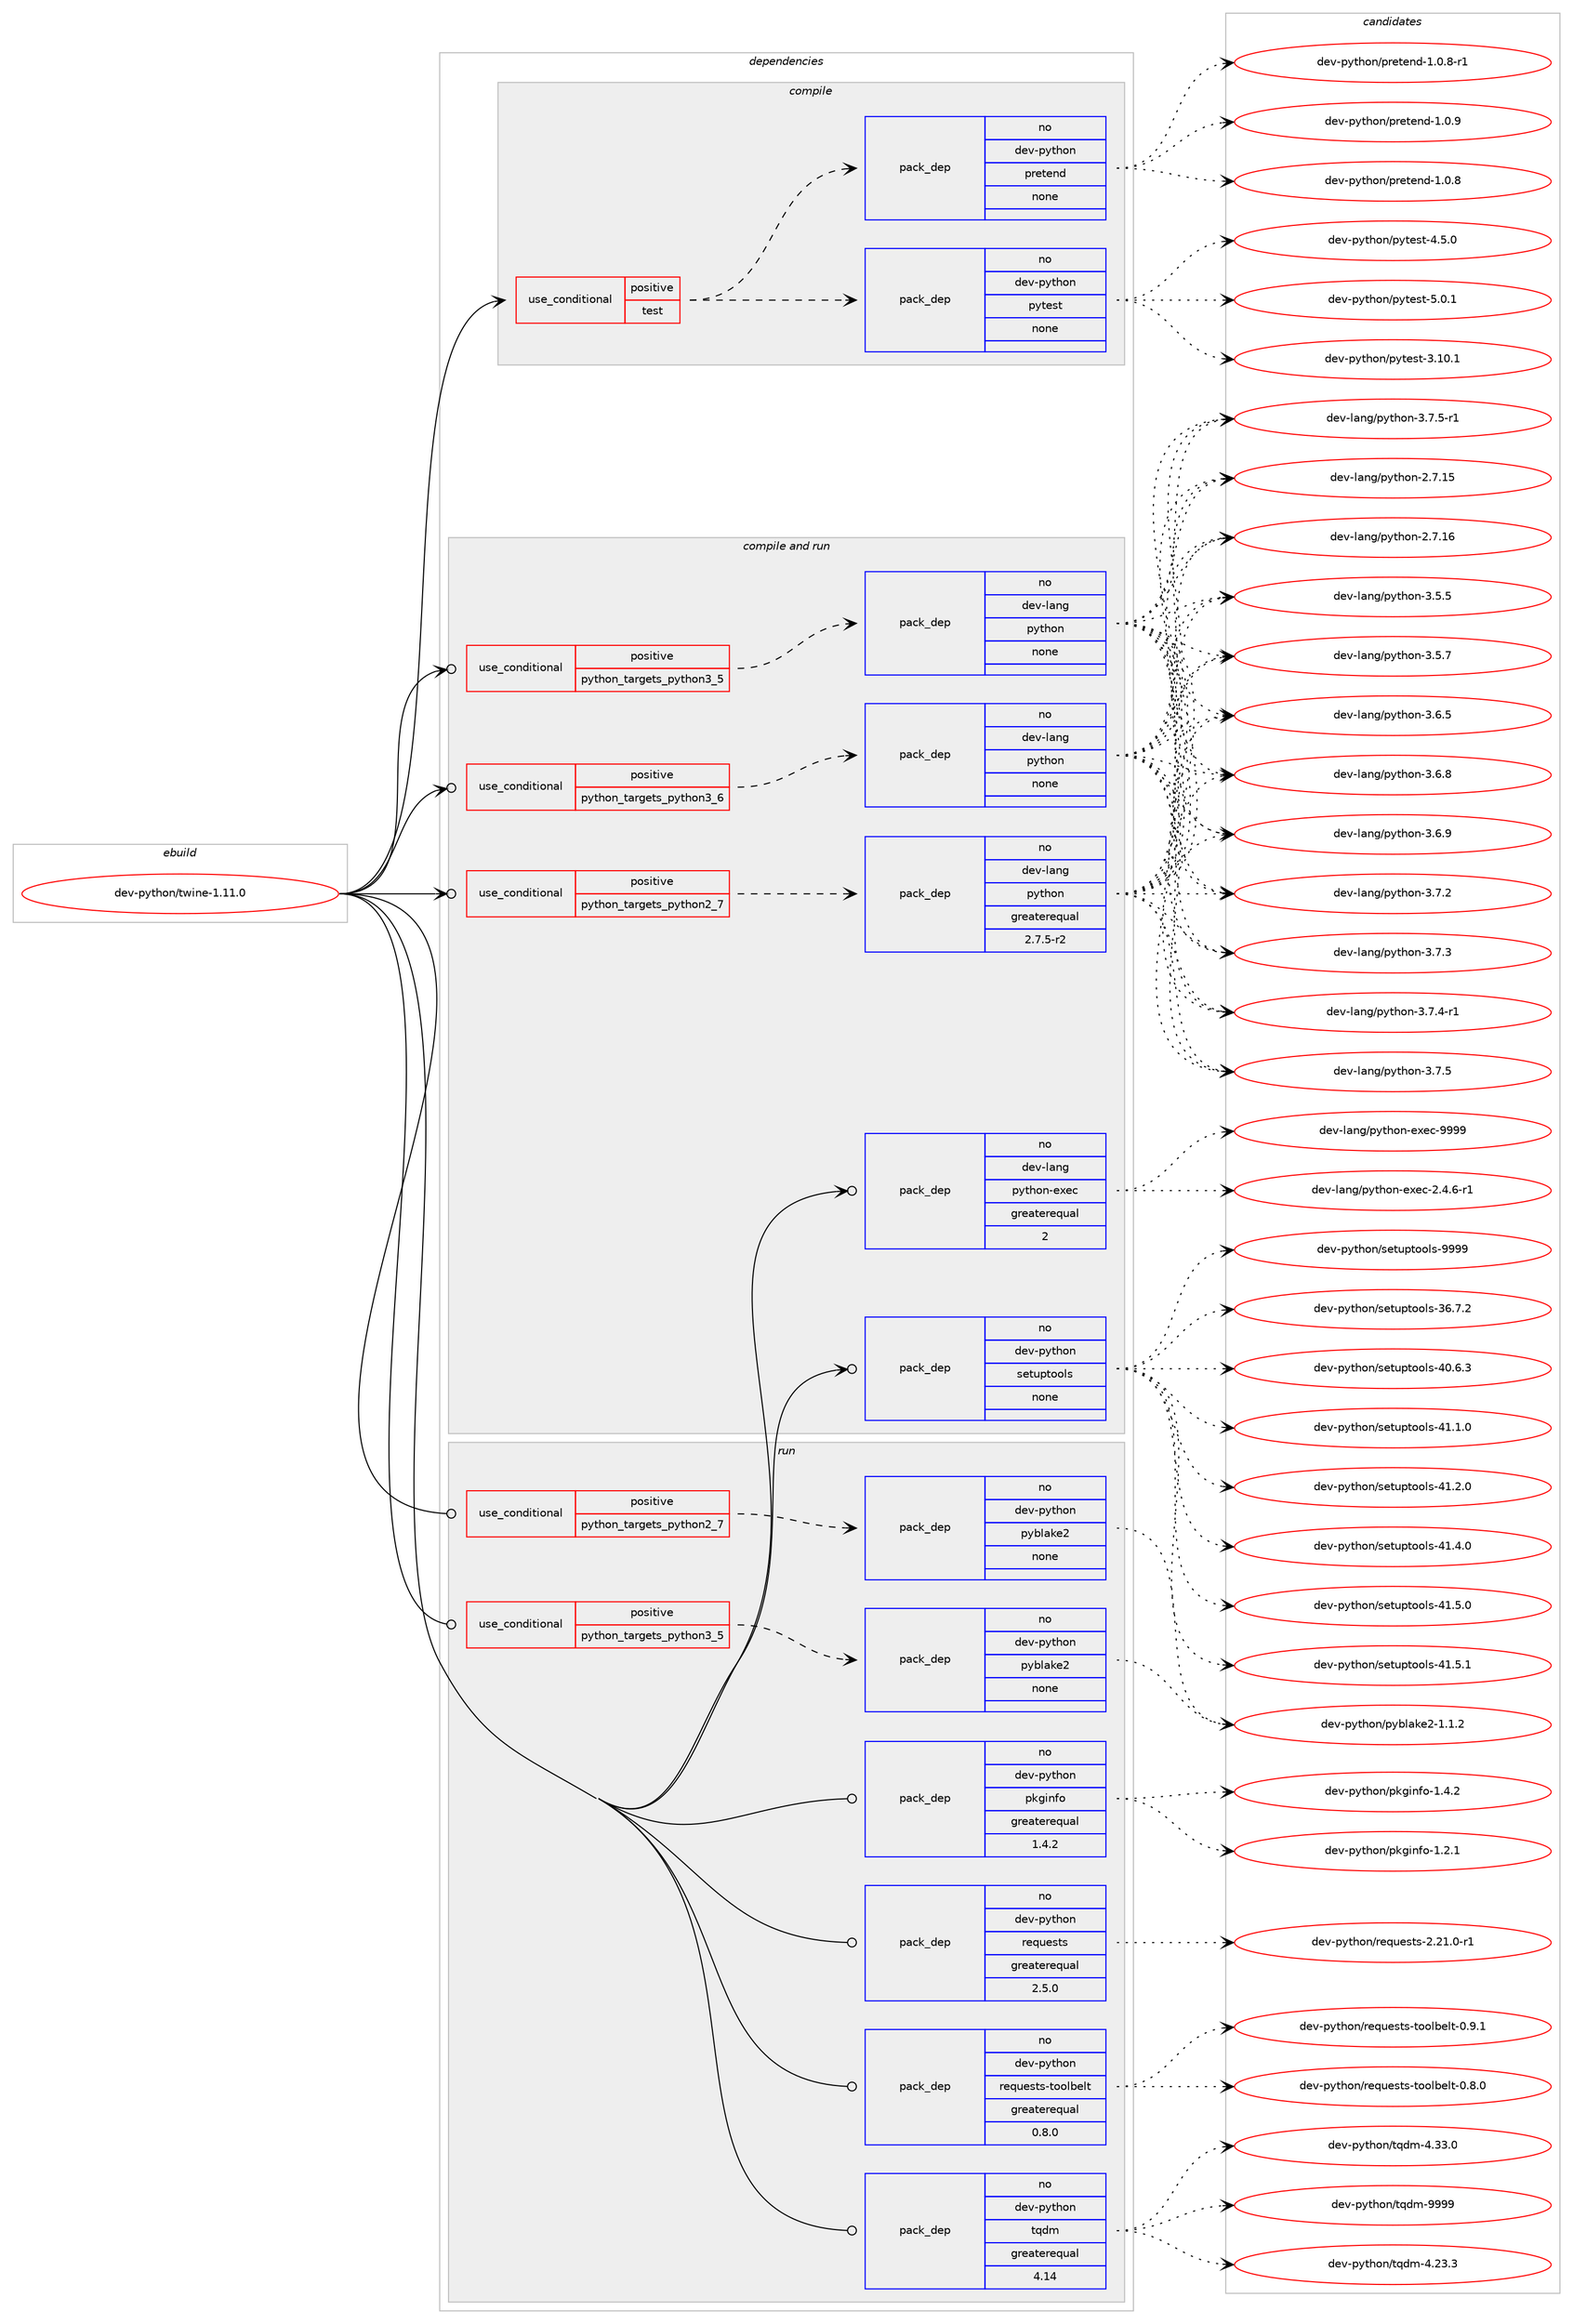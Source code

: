 digraph prolog {

# *************
# Graph options
# *************

newrank=true;
concentrate=true;
compound=true;
graph [rankdir=LR,fontname=Helvetica,fontsize=10,ranksep=1.5];#, ranksep=2.5, nodesep=0.2];
edge  [arrowhead=vee];
node  [fontname=Helvetica,fontsize=10];

# **********
# The ebuild
# **********

subgraph cluster_leftcol {
color=gray;
rank=same;
label=<<i>ebuild</i>>;
id [label="dev-python/twine-1.11.0", color=red, width=4, href="../dev-python/twine-1.11.0.svg"];
}

# ****************
# The dependencies
# ****************

subgraph cluster_midcol {
color=gray;
label=<<i>dependencies</i>>;
subgraph cluster_compile {
fillcolor="#eeeeee";
style=filled;
label=<<i>compile</i>>;
subgraph cond150724 {
dependency641544 [label=<<TABLE BORDER="0" CELLBORDER="1" CELLSPACING="0" CELLPADDING="4"><TR><TD ROWSPAN="3" CELLPADDING="10">use_conditional</TD></TR><TR><TD>positive</TD></TR><TR><TD>test</TD></TR></TABLE>>, shape=none, color=red];
subgraph pack478938 {
dependency641545 [label=<<TABLE BORDER="0" CELLBORDER="1" CELLSPACING="0" CELLPADDING="4" WIDTH="220"><TR><TD ROWSPAN="6" CELLPADDING="30">pack_dep</TD></TR><TR><TD WIDTH="110">no</TD></TR><TR><TD>dev-python</TD></TR><TR><TD>pytest</TD></TR><TR><TD>none</TD></TR><TR><TD></TD></TR></TABLE>>, shape=none, color=blue];
}
dependency641544:e -> dependency641545:w [weight=20,style="dashed",arrowhead="vee"];
subgraph pack478939 {
dependency641546 [label=<<TABLE BORDER="0" CELLBORDER="1" CELLSPACING="0" CELLPADDING="4" WIDTH="220"><TR><TD ROWSPAN="6" CELLPADDING="30">pack_dep</TD></TR><TR><TD WIDTH="110">no</TD></TR><TR><TD>dev-python</TD></TR><TR><TD>pretend</TD></TR><TR><TD>none</TD></TR><TR><TD></TD></TR></TABLE>>, shape=none, color=blue];
}
dependency641544:e -> dependency641546:w [weight=20,style="dashed",arrowhead="vee"];
}
id:e -> dependency641544:w [weight=20,style="solid",arrowhead="vee"];
}
subgraph cluster_compileandrun {
fillcolor="#eeeeee";
style=filled;
label=<<i>compile and run</i>>;
subgraph cond150725 {
dependency641547 [label=<<TABLE BORDER="0" CELLBORDER="1" CELLSPACING="0" CELLPADDING="4"><TR><TD ROWSPAN="3" CELLPADDING="10">use_conditional</TD></TR><TR><TD>positive</TD></TR><TR><TD>python_targets_python2_7</TD></TR></TABLE>>, shape=none, color=red];
subgraph pack478940 {
dependency641548 [label=<<TABLE BORDER="0" CELLBORDER="1" CELLSPACING="0" CELLPADDING="4" WIDTH="220"><TR><TD ROWSPAN="6" CELLPADDING="30">pack_dep</TD></TR><TR><TD WIDTH="110">no</TD></TR><TR><TD>dev-lang</TD></TR><TR><TD>python</TD></TR><TR><TD>greaterequal</TD></TR><TR><TD>2.7.5-r2</TD></TR></TABLE>>, shape=none, color=blue];
}
dependency641547:e -> dependency641548:w [weight=20,style="dashed",arrowhead="vee"];
}
id:e -> dependency641547:w [weight=20,style="solid",arrowhead="odotvee"];
subgraph cond150726 {
dependency641549 [label=<<TABLE BORDER="0" CELLBORDER="1" CELLSPACING="0" CELLPADDING="4"><TR><TD ROWSPAN="3" CELLPADDING="10">use_conditional</TD></TR><TR><TD>positive</TD></TR><TR><TD>python_targets_python3_5</TD></TR></TABLE>>, shape=none, color=red];
subgraph pack478941 {
dependency641550 [label=<<TABLE BORDER="0" CELLBORDER="1" CELLSPACING="0" CELLPADDING="4" WIDTH="220"><TR><TD ROWSPAN="6" CELLPADDING="30">pack_dep</TD></TR><TR><TD WIDTH="110">no</TD></TR><TR><TD>dev-lang</TD></TR><TR><TD>python</TD></TR><TR><TD>none</TD></TR><TR><TD></TD></TR></TABLE>>, shape=none, color=blue];
}
dependency641549:e -> dependency641550:w [weight=20,style="dashed",arrowhead="vee"];
}
id:e -> dependency641549:w [weight=20,style="solid",arrowhead="odotvee"];
subgraph cond150727 {
dependency641551 [label=<<TABLE BORDER="0" CELLBORDER="1" CELLSPACING="0" CELLPADDING="4"><TR><TD ROWSPAN="3" CELLPADDING="10">use_conditional</TD></TR><TR><TD>positive</TD></TR><TR><TD>python_targets_python3_6</TD></TR></TABLE>>, shape=none, color=red];
subgraph pack478942 {
dependency641552 [label=<<TABLE BORDER="0" CELLBORDER="1" CELLSPACING="0" CELLPADDING="4" WIDTH="220"><TR><TD ROWSPAN="6" CELLPADDING="30">pack_dep</TD></TR><TR><TD WIDTH="110">no</TD></TR><TR><TD>dev-lang</TD></TR><TR><TD>python</TD></TR><TR><TD>none</TD></TR><TR><TD></TD></TR></TABLE>>, shape=none, color=blue];
}
dependency641551:e -> dependency641552:w [weight=20,style="dashed",arrowhead="vee"];
}
id:e -> dependency641551:w [weight=20,style="solid",arrowhead="odotvee"];
subgraph pack478943 {
dependency641553 [label=<<TABLE BORDER="0" CELLBORDER="1" CELLSPACING="0" CELLPADDING="4" WIDTH="220"><TR><TD ROWSPAN="6" CELLPADDING="30">pack_dep</TD></TR><TR><TD WIDTH="110">no</TD></TR><TR><TD>dev-lang</TD></TR><TR><TD>python-exec</TD></TR><TR><TD>greaterequal</TD></TR><TR><TD>2</TD></TR></TABLE>>, shape=none, color=blue];
}
id:e -> dependency641553:w [weight=20,style="solid",arrowhead="odotvee"];
subgraph pack478944 {
dependency641554 [label=<<TABLE BORDER="0" CELLBORDER="1" CELLSPACING="0" CELLPADDING="4" WIDTH="220"><TR><TD ROWSPAN="6" CELLPADDING="30">pack_dep</TD></TR><TR><TD WIDTH="110">no</TD></TR><TR><TD>dev-python</TD></TR><TR><TD>setuptools</TD></TR><TR><TD>none</TD></TR><TR><TD></TD></TR></TABLE>>, shape=none, color=blue];
}
id:e -> dependency641554:w [weight=20,style="solid",arrowhead="odotvee"];
}
subgraph cluster_run {
fillcolor="#eeeeee";
style=filled;
label=<<i>run</i>>;
subgraph cond150728 {
dependency641555 [label=<<TABLE BORDER="0" CELLBORDER="1" CELLSPACING="0" CELLPADDING="4"><TR><TD ROWSPAN="3" CELLPADDING="10">use_conditional</TD></TR><TR><TD>positive</TD></TR><TR><TD>python_targets_python2_7</TD></TR></TABLE>>, shape=none, color=red];
subgraph pack478945 {
dependency641556 [label=<<TABLE BORDER="0" CELLBORDER="1" CELLSPACING="0" CELLPADDING="4" WIDTH="220"><TR><TD ROWSPAN="6" CELLPADDING="30">pack_dep</TD></TR><TR><TD WIDTH="110">no</TD></TR><TR><TD>dev-python</TD></TR><TR><TD>pyblake2</TD></TR><TR><TD>none</TD></TR><TR><TD></TD></TR></TABLE>>, shape=none, color=blue];
}
dependency641555:e -> dependency641556:w [weight=20,style="dashed",arrowhead="vee"];
}
id:e -> dependency641555:w [weight=20,style="solid",arrowhead="odot"];
subgraph cond150729 {
dependency641557 [label=<<TABLE BORDER="0" CELLBORDER="1" CELLSPACING="0" CELLPADDING="4"><TR><TD ROWSPAN="3" CELLPADDING="10">use_conditional</TD></TR><TR><TD>positive</TD></TR><TR><TD>python_targets_python3_5</TD></TR></TABLE>>, shape=none, color=red];
subgraph pack478946 {
dependency641558 [label=<<TABLE BORDER="0" CELLBORDER="1" CELLSPACING="0" CELLPADDING="4" WIDTH="220"><TR><TD ROWSPAN="6" CELLPADDING="30">pack_dep</TD></TR><TR><TD WIDTH="110">no</TD></TR><TR><TD>dev-python</TD></TR><TR><TD>pyblake2</TD></TR><TR><TD>none</TD></TR><TR><TD></TD></TR></TABLE>>, shape=none, color=blue];
}
dependency641557:e -> dependency641558:w [weight=20,style="dashed",arrowhead="vee"];
}
id:e -> dependency641557:w [weight=20,style="solid",arrowhead="odot"];
subgraph pack478947 {
dependency641559 [label=<<TABLE BORDER="0" CELLBORDER="1" CELLSPACING="0" CELLPADDING="4" WIDTH="220"><TR><TD ROWSPAN="6" CELLPADDING="30">pack_dep</TD></TR><TR><TD WIDTH="110">no</TD></TR><TR><TD>dev-python</TD></TR><TR><TD>pkginfo</TD></TR><TR><TD>greaterequal</TD></TR><TR><TD>1.4.2</TD></TR></TABLE>>, shape=none, color=blue];
}
id:e -> dependency641559:w [weight=20,style="solid",arrowhead="odot"];
subgraph pack478948 {
dependency641560 [label=<<TABLE BORDER="0" CELLBORDER="1" CELLSPACING="0" CELLPADDING="4" WIDTH="220"><TR><TD ROWSPAN="6" CELLPADDING="30">pack_dep</TD></TR><TR><TD WIDTH="110">no</TD></TR><TR><TD>dev-python</TD></TR><TR><TD>requests</TD></TR><TR><TD>greaterequal</TD></TR><TR><TD>2.5.0</TD></TR></TABLE>>, shape=none, color=blue];
}
id:e -> dependency641560:w [weight=20,style="solid",arrowhead="odot"];
subgraph pack478949 {
dependency641561 [label=<<TABLE BORDER="0" CELLBORDER="1" CELLSPACING="0" CELLPADDING="4" WIDTH="220"><TR><TD ROWSPAN="6" CELLPADDING="30">pack_dep</TD></TR><TR><TD WIDTH="110">no</TD></TR><TR><TD>dev-python</TD></TR><TR><TD>requests-toolbelt</TD></TR><TR><TD>greaterequal</TD></TR><TR><TD>0.8.0</TD></TR></TABLE>>, shape=none, color=blue];
}
id:e -> dependency641561:w [weight=20,style="solid",arrowhead="odot"];
subgraph pack478950 {
dependency641562 [label=<<TABLE BORDER="0" CELLBORDER="1" CELLSPACING="0" CELLPADDING="4" WIDTH="220"><TR><TD ROWSPAN="6" CELLPADDING="30">pack_dep</TD></TR><TR><TD WIDTH="110">no</TD></TR><TR><TD>dev-python</TD></TR><TR><TD>tqdm</TD></TR><TR><TD>greaterequal</TD></TR><TR><TD>4.14</TD></TR></TABLE>>, shape=none, color=blue];
}
id:e -> dependency641562:w [weight=20,style="solid",arrowhead="odot"];
}
}

# **************
# The candidates
# **************

subgraph cluster_choices {
rank=same;
color=gray;
label=<<i>candidates</i>>;

subgraph choice478938 {
color=black;
nodesep=1;
choice100101118451121211161041111104711212111610111511645514649484649 [label="dev-python/pytest-3.10.1", color=red, width=4,href="../dev-python/pytest-3.10.1.svg"];
choice1001011184511212111610411111047112121116101115116455246534648 [label="dev-python/pytest-4.5.0", color=red, width=4,href="../dev-python/pytest-4.5.0.svg"];
choice1001011184511212111610411111047112121116101115116455346484649 [label="dev-python/pytest-5.0.1", color=red, width=4,href="../dev-python/pytest-5.0.1.svg"];
dependency641545:e -> choice100101118451121211161041111104711212111610111511645514649484649:w [style=dotted,weight="100"];
dependency641545:e -> choice1001011184511212111610411111047112121116101115116455246534648:w [style=dotted,weight="100"];
dependency641545:e -> choice1001011184511212111610411111047112121116101115116455346484649:w [style=dotted,weight="100"];
}
subgraph choice478939 {
color=black;
nodesep=1;
choice1001011184511212111610411111047112114101116101110100454946484656 [label="dev-python/pretend-1.0.8", color=red, width=4,href="../dev-python/pretend-1.0.8.svg"];
choice10010111845112121116104111110471121141011161011101004549464846564511449 [label="dev-python/pretend-1.0.8-r1", color=red, width=4,href="../dev-python/pretend-1.0.8-r1.svg"];
choice1001011184511212111610411111047112114101116101110100454946484657 [label="dev-python/pretend-1.0.9", color=red, width=4,href="../dev-python/pretend-1.0.9.svg"];
dependency641546:e -> choice1001011184511212111610411111047112114101116101110100454946484656:w [style=dotted,weight="100"];
dependency641546:e -> choice10010111845112121116104111110471121141011161011101004549464846564511449:w [style=dotted,weight="100"];
dependency641546:e -> choice1001011184511212111610411111047112114101116101110100454946484657:w [style=dotted,weight="100"];
}
subgraph choice478940 {
color=black;
nodesep=1;
choice10010111845108971101034711212111610411111045504655464953 [label="dev-lang/python-2.7.15", color=red, width=4,href="../dev-lang/python-2.7.15.svg"];
choice10010111845108971101034711212111610411111045504655464954 [label="dev-lang/python-2.7.16", color=red, width=4,href="../dev-lang/python-2.7.16.svg"];
choice100101118451089711010347112121116104111110455146534653 [label="dev-lang/python-3.5.5", color=red, width=4,href="../dev-lang/python-3.5.5.svg"];
choice100101118451089711010347112121116104111110455146534655 [label="dev-lang/python-3.5.7", color=red, width=4,href="../dev-lang/python-3.5.7.svg"];
choice100101118451089711010347112121116104111110455146544653 [label="dev-lang/python-3.6.5", color=red, width=4,href="../dev-lang/python-3.6.5.svg"];
choice100101118451089711010347112121116104111110455146544656 [label="dev-lang/python-3.6.8", color=red, width=4,href="../dev-lang/python-3.6.8.svg"];
choice100101118451089711010347112121116104111110455146544657 [label="dev-lang/python-3.6.9", color=red, width=4,href="../dev-lang/python-3.6.9.svg"];
choice100101118451089711010347112121116104111110455146554650 [label="dev-lang/python-3.7.2", color=red, width=4,href="../dev-lang/python-3.7.2.svg"];
choice100101118451089711010347112121116104111110455146554651 [label="dev-lang/python-3.7.3", color=red, width=4,href="../dev-lang/python-3.7.3.svg"];
choice1001011184510897110103471121211161041111104551465546524511449 [label="dev-lang/python-3.7.4-r1", color=red, width=4,href="../dev-lang/python-3.7.4-r1.svg"];
choice100101118451089711010347112121116104111110455146554653 [label="dev-lang/python-3.7.5", color=red, width=4,href="../dev-lang/python-3.7.5.svg"];
choice1001011184510897110103471121211161041111104551465546534511449 [label="dev-lang/python-3.7.5-r1", color=red, width=4,href="../dev-lang/python-3.7.5-r1.svg"];
dependency641548:e -> choice10010111845108971101034711212111610411111045504655464953:w [style=dotted,weight="100"];
dependency641548:e -> choice10010111845108971101034711212111610411111045504655464954:w [style=dotted,weight="100"];
dependency641548:e -> choice100101118451089711010347112121116104111110455146534653:w [style=dotted,weight="100"];
dependency641548:e -> choice100101118451089711010347112121116104111110455146534655:w [style=dotted,weight="100"];
dependency641548:e -> choice100101118451089711010347112121116104111110455146544653:w [style=dotted,weight="100"];
dependency641548:e -> choice100101118451089711010347112121116104111110455146544656:w [style=dotted,weight="100"];
dependency641548:e -> choice100101118451089711010347112121116104111110455146544657:w [style=dotted,weight="100"];
dependency641548:e -> choice100101118451089711010347112121116104111110455146554650:w [style=dotted,weight="100"];
dependency641548:e -> choice100101118451089711010347112121116104111110455146554651:w [style=dotted,weight="100"];
dependency641548:e -> choice1001011184510897110103471121211161041111104551465546524511449:w [style=dotted,weight="100"];
dependency641548:e -> choice100101118451089711010347112121116104111110455146554653:w [style=dotted,weight="100"];
dependency641548:e -> choice1001011184510897110103471121211161041111104551465546534511449:w [style=dotted,weight="100"];
}
subgraph choice478941 {
color=black;
nodesep=1;
choice10010111845108971101034711212111610411111045504655464953 [label="dev-lang/python-2.7.15", color=red, width=4,href="../dev-lang/python-2.7.15.svg"];
choice10010111845108971101034711212111610411111045504655464954 [label="dev-lang/python-2.7.16", color=red, width=4,href="../dev-lang/python-2.7.16.svg"];
choice100101118451089711010347112121116104111110455146534653 [label="dev-lang/python-3.5.5", color=red, width=4,href="../dev-lang/python-3.5.5.svg"];
choice100101118451089711010347112121116104111110455146534655 [label="dev-lang/python-3.5.7", color=red, width=4,href="../dev-lang/python-3.5.7.svg"];
choice100101118451089711010347112121116104111110455146544653 [label="dev-lang/python-3.6.5", color=red, width=4,href="../dev-lang/python-3.6.5.svg"];
choice100101118451089711010347112121116104111110455146544656 [label="dev-lang/python-3.6.8", color=red, width=4,href="../dev-lang/python-3.6.8.svg"];
choice100101118451089711010347112121116104111110455146544657 [label="dev-lang/python-3.6.9", color=red, width=4,href="../dev-lang/python-3.6.9.svg"];
choice100101118451089711010347112121116104111110455146554650 [label="dev-lang/python-3.7.2", color=red, width=4,href="../dev-lang/python-3.7.2.svg"];
choice100101118451089711010347112121116104111110455146554651 [label="dev-lang/python-3.7.3", color=red, width=4,href="../dev-lang/python-3.7.3.svg"];
choice1001011184510897110103471121211161041111104551465546524511449 [label="dev-lang/python-3.7.4-r1", color=red, width=4,href="../dev-lang/python-3.7.4-r1.svg"];
choice100101118451089711010347112121116104111110455146554653 [label="dev-lang/python-3.7.5", color=red, width=4,href="../dev-lang/python-3.7.5.svg"];
choice1001011184510897110103471121211161041111104551465546534511449 [label="dev-lang/python-3.7.5-r1", color=red, width=4,href="../dev-lang/python-3.7.5-r1.svg"];
dependency641550:e -> choice10010111845108971101034711212111610411111045504655464953:w [style=dotted,weight="100"];
dependency641550:e -> choice10010111845108971101034711212111610411111045504655464954:w [style=dotted,weight="100"];
dependency641550:e -> choice100101118451089711010347112121116104111110455146534653:w [style=dotted,weight="100"];
dependency641550:e -> choice100101118451089711010347112121116104111110455146534655:w [style=dotted,weight="100"];
dependency641550:e -> choice100101118451089711010347112121116104111110455146544653:w [style=dotted,weight="100"];
dependency641550:e -> choice100101118451089711010347112121116104111110455146544656:w [style=dotted,weight="100"];
dependency641550:e -> choice100101118451089711010347112121116104111110455146544657:w [style=dotted,weight="100"];
dependency641550:e -> choice100101118451089711010347112121116104111110455146554650:w [style=dotted,weight="100"];
dependency641550:e -> choice100101118451089711010347112121116104111110455146554651:w [style=dotted,weight="100"];
dependency641550:e -> choice1001011184510897110103471121211161041111104551465546524511449:w [style=dotted,weight="100"];
dependency641550:e -> choice100101118451089711010347112121116104111110455146554653:w [style=dotted,weight="100"];
dependency641550:e -> choice1001011184510897110103471121211161041111104551465546534511449:w [style=dotted,weight="100"];
}
subgraph choice478942 {
color=black;
nodesep=1;
choice10010111845108971101034711212111610411111045504655464953 [label="dev-lang/python-2.7.15", color=red, width=4,href="../dev-lang/python-2.7.15.svg"];
choice10010111845108971101034711212111610411111045504655464954 [label="dev-lang/python-2.7.16", color=red, width=4,href="../dev-lang/python-2.7.16.svg"];
choice100101118451089711010347112121116104111110455146534653 [label="dev-lang/python-3.5.5", color=red, width=4,href="../dev-lang/python-3.5.5.svg"];
choice100101118451089711010347112121116104111110455146534655 [label="dev-lang/python-3.5.7", color=red, width=4,href="../dev-lang/python-3.5.7.svg"];
choice100101118451089711010347112121116104111110455146544653 [label="dev-lang/python-3.6.5", color=red, width=4,href="../dev-lang/python-3.6.5.svg"];
choice100101118451089711010347112121116104111110455146544656 [label="dev-lang/python-3.6.8", color=red, width=4,href="../dev-lang/python-3.6.8.svg"];
choice100101118451089711010347112121116104111110455146544657 [label="dev-lang/python-3.6.9", color=red, width=4,href="../dev-lang/python-3.6.9.svg"];
choice100101118451089711010347112121116104111110455146554650 [label="dev-lang/python-3.7.2", color=red, width=4,href="../dev-lang/python-3.7.2.svg"];
choice100101118451089711010347112121116104111110455146554651 [label="dev-lang/python-3.7.3", color=red, width=4,href="../dev-lang/python-3.7.3.svg"];
choice1001011184510897110103471121211161041111104551465546524511449 [label="dev-lang/python-3.7.4-r1", color=red, width=4,href="../dev-lang/python-3.7.4-r1.svg"];
choice100101118451089711010347112121116104111110455146554653 [label="dev-lang/python-3.7.5", color=red, width=4,href="../dev-lang/python-3.7.5.svg"];
choice1001011184510897110103471121211161041111104551465546534511449 [label="dev-lang/python-3.7.5-r1", color=red, width=4,href="../dev-lang/python-3.7.5-r1.svg"];
dependency641552:e -> choice10010111845108971101034711212111610411111045504655464953:w [style=dotted,weight="100"];
dependency641552:e -> choice10010111845108971101034711212111610411111045504655464954:w [style=dotted,weight="100"];
dependency641552:e -> choice100101118451089711010347112121116104111110455146534653:w [style=dotted,weight="100"];
dependency641552:e -> choice100101118451089711010347112121116104111110455146534655:w [style=dotted,weight="100"];
dependency641552:e -> choice100101118451089711010347112121116104111110455146544653:w [style=dotted,weight="100"];
dependency641552:e -> choice100101118451089711010347112121116104111110455146544656:w [style=dotted,weight="100"];
dependency641552:e -> choice100101118451089711010347112121116104111110455146544657:w [style=dotted,weight="100"];
dependency641552:e -> choice100101118451089711010347112121116104111110455146554650:w [style=dotted,weight="100"];
dependency641552:e -> choice100101118451089711010347112121116104111110455146554651:w [style=dotted,weight="100"];
dependency641552:e -> choice1001011184510897110103471121211161041111104551465546524511449:w [style=dotted,weight="100"];
dependency641552:e -> choice100101118451089711010347112121116104111110455146554653:w [style=dotted,weight="100"];
dependency641552:e -> choice1001011184510897110103471121211161041111104551465546534511449:w [style=dotted,weight="100"];
}
subgraph choice478943 {
color=black;
nodesep=1;
choice10010111845108971101034711212111610411111045101120101994550465246544511449 [label="dev-lang/python-exec-2.4.6-r1", color=red, width=4,href="../dev-lang/python-exec-2.4.6-r1.svg"];
choice10010111845108971101034711212111610411111045101120101994557575757 [label="dev-lang/python-exec-9999", color=red, width=4,href="../dev-lang/python-exec-9999.svg"];
dependency641553:e -> choice10010111845108971101034711212111610411111045101120101994550465246544511449:w [style=dotted,weight="100"];
dependency641553:e -> choice10010111845108971101034711212111610411111045101120101994557575757:w [style=dotted,weight="100"];
}
subgraph choice478944 {
color=black;
nodesep=1;
choice100101118451121211161041111104711510111611711211611111110811545515446554650 [label="dev-python/setuptools-36.7.2", color=red, width=4,href="../dev-python/setuptools-36.7.2.svg"];
choice100101118451121211161041111104711510111611711211611111110811545524846544651 [label="dev-python/setuptools-40.6.3", color=red, width=4,href="../dev-python/setuptools-40.6.3.svg"];
choice100101118451121211161041111104711510111611711211611111110811545524946494648 [label="dev-python/setuptools-41.1.0", color=red, width=4,href="../dev-python/setuptools-41.1.0.svg"];
choice100101118451121211161041111104711510111611711211611111110811545524946504648 [label="dev-python/setuptools-41.2.0", color=red, width=4,href="../dev-python/setuptools-41.2.0.svg"];
choice100101118451121211161041111104711510111611711211611111110811545524946524648 [label="dev-python/setuptools-41.4.0", color=red, width=4,href="../dev-python/setuptools-41.4.0.svg"];
choice100101118451121211161041111104711510111611711211611111110811545524946534648 [label="dev-python/setuptools-41.5.0", color=red, width=4,href="../dev-python/setuptools-41.5.0.svg"];
choice100101118451121211161041111104711510111611711211611111110811545524946534649 [label="dev-python/setuptools-41.5.1", color=red, width=4,href="../dev-python/setuptools-41.5.1.svg"];
choice10010111845112121116104111110471151011161171121161111111081154557575757 [label="dev-python/setuptools-9999", color=red, width=4,href="../dev-python/setuptools-9999.svg"];
dependency641554:e -> choice100101118451121211161041111104711510111611711211611111110811545515446554650:w [style=dotted,weight="100"];
dependency641554:e -> choice100101118451121211161041111104711510111611711211611111110811545524846544651:w [style=dotted,weight="100"];
dependency641554:e -> choice100101118451121211161041111104711510111611711211611111110811545524946494648:w [style=dotted,weight="100"];
dependency641554:e -> choice100101118451121211161041111104711510111611711211611111110811545524946504648:w [style=dotted,weight="100"];
dependency641554:e -> choice100101118451121211161041111104711510111611711211611111110811545524946524648:w [style=dotted,weight="100"];
dependency641554:e -> choice100101118451121211161041111104711510111611711211611111110811545524946534648:w [style=dotted,weight="100"];
dependency641554:e -> choice100101118451121211161041111104711510111611711211611111110811545524946534649:w [style=dotted,weight="100"];
dependency641554:e -> choice10010111845112121116104111110471151011161171121161111111081154557575757:w [style=dotted,weight="100"];
}
subgraph choice478945 {
color=black;
nodesep=1;
choice1001011184511212111610411111047112121981089710710150454946494650 [label="dev-python/pyblake2-1.1.2", color=red, width=4,href="../dev-python/pyblake2-1.1.2.svg"];
dependency641556:e -> choice1001011184511212111610411111047112121981089710710150454946494650:w [style=dotted,weight="100"];
}
subgraph choice478946 {
color=black;
nodesep=1;
choice1001011184511212111610411111047112121981089710710150454946494650 [label="dev-python/pyblake2-1.1.2", color=red, width=4,href="../dev-python/pyblake2-1.1.2.svg"];
dependency641558:e -> choice1001011184511212111610411111047112121981089710710150454946494650:w [style=dotted,weight="100"];
}
subgraph choice478947 {
color=black;
nodesep=1;
choice1001011184511212111610411111047112107103105110102111454946504649 [label="dev-python/pkginfo-1.2.1", color=red, width=4,href="../dev-python/pkginfo-1.2.1.svg"];
choice1001011184511212111610411111047112107103105110102111454946524650 [label="dev-python/pkginfo-1.4.2", color=red, width=4,href="../dev-python/pkginfo-1.4.2.svg"];
dependency641559:e -> choice1001011184511212111610411111047112107103105110102111454946504649:w [style=dotted,weight="100"];
dependency641559:e -> choice1001011184511212111610411111047112107103105110102111454946524650:w [style=dotted,weight="100"];
}
subgraph choice478948 {
color=black;
nodesep=1;
choice1001011184511212111610411111047114101113117101115116115455046504946484511449 [label="dev-python/requests-2.21.0-r1", color=red, width=4,href="../dev-python/requests-2.21.0-r1.svg"];
dependency641560:e -> choice1001011184511212111610411111047114101113117101115116115455046504946484511449:w [style=dotted,weight="100"];
}
subgraph choice478949 {
color=black;
nodesep=1;
choice10010111845112121116104111110471141011131171011151161154511611111110898101108116454846564648 [label="dev-python/requests-toolbelt-0.8.0", color=red, width=4,href="../dev-python/requests-toolbelt-0.8.0.svg"];
choice10010111845112121116104111110471141011131171011151161154511611111110898101108116454846574649 [label="dev-python/requests-toolbelt-0.9.1", color=red, width=4,href="../dev-python/requests-toolbelt-0.9.1.svg"];
dependency641561:e -> choice10010111845112121116104111110471141011131171011151161154511611111110898101108116454846564648:w [style=dotted,weight="100"];
dependency641561:e -> choice10010111845112121116104111110471141011131171011151161154511611111110898101108116454846574649:w [style=dotted,weight="100"];
}
subgraph choice478950 {
color=black;
nodesep=1;
choice100101118451121211161041111104711611310010945524650514651 [label="dev-python/tqdm-4.23.3", color=red, width=4,href="../dev-python/tqdm-4.23.3.svg"];
choice100101118451121211161041111104711611310010945524651514648 [label="dev-python/tqdm-4.33.0", color=red, width=4,href="../dev-python/tqdm-4.33.0.svg"];
choice10010111845112121116104111110471161131001094557575757 [label="dev-python/tqdm-9999", color=red, width=4,href="../dev-python/tqdm-9999.svg"];
dependency641562:e -> choice100101118451121211161041111104711611310010945524650514651:w [style=dotted,weight="100"];
dependency641562:e -> choice100101118451121211161041111104711611310010945524651514648:w [style=dotted,weight="100"];
dependency641562:e -> choice10010111845112121116104111110471161131001094557575757:w [style=dotted,weight="100"];
}
}

}
